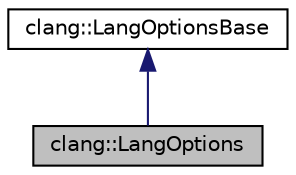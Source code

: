 digraph "clang::LangOptions"
{
 // LATEX_PDF_SIZE
  bgcolor="transparent";
  edge [fontname="Helvetica",fontsize="10",labelfontname="Helvetica",labelfontsize="10"];
  node [fontname="Helvetica",fontsize="10",shape=record];
  Node1 [label="clang::LangOptions",height=0.2,width=0.4,color="black", fillcolor="grey75", style="filled", fontcolor="black",tooltip="Keeps track of the various options that can be enabled, which controls the dialect of C or C++ that i..."];
  Node2 -> Node1 [dir="back",color="midnightblue",fontsize="10",style="solid",fontname="Helvetica"];
  Node2 [label="clang::LangOptionsBase",height=0.2,width=0.4,color="black",URL="$classclang_1_1LangOptionsBase.html",tooltip="Bitfields of LangOptions, split out from LangOptions in order to ensure that this large collection of..."];
}
